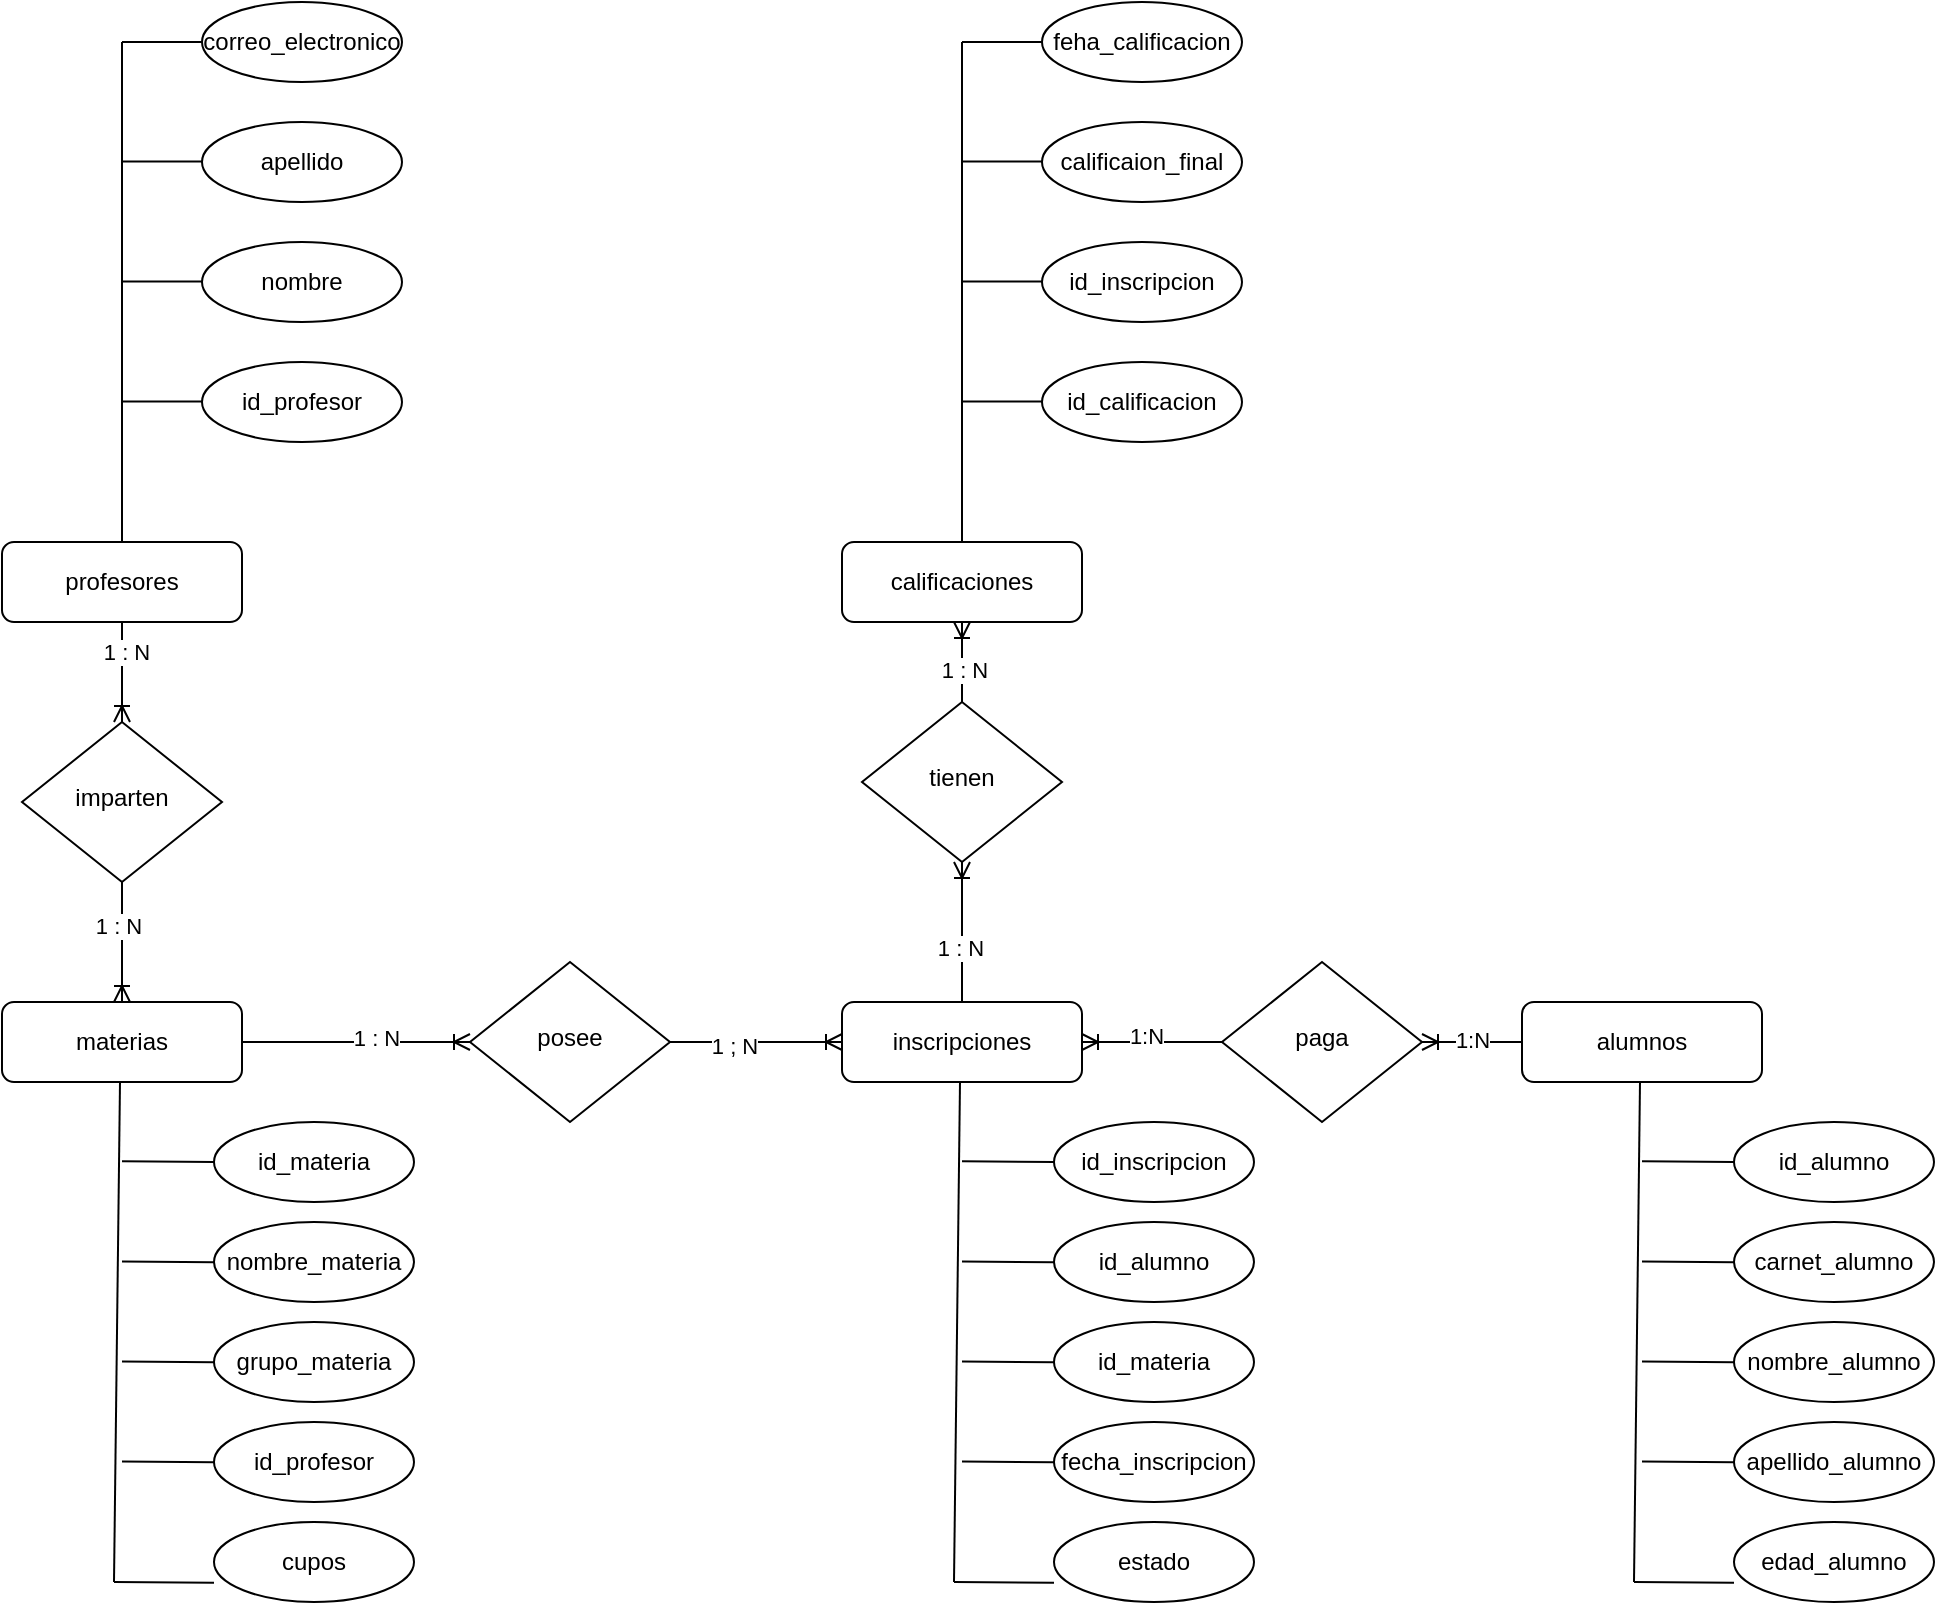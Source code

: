 <mxfile version="23.1.7" type="device">
  <diagram id="C5RBs43oDa-KdzZeNtuy" name="Page-1">
    <mxGraphModel dx="529" dy="1479" grid="1" gridSize="10" guides="1" tooltips="1" connect="1" arrows="1" fold="1" page="1" pageScale="1" pageWidth="827" pageHeight="1169" math="0" shadow="0">
      <root>
        <mxCell id="WIyWlLk6GJQsqaUBKTNV-0" />
        <mxCell id="WIyWlLk6GJQsqaUBKTNV-1" parent="WIyWlLk6GJQsqaUBKTNV-0" />
        <mxCell id="WIyWlLk6GJQsqaUBKTNV-3" value="&lt;font style=&quot;vertical-align: inherit;&quot;&gt;&lt;font style=&quot;vertical-align: inherit;&quot;&gt;&lt;font style=&quot;vertical-align: inherit;&quot;&gt;&lt;font style=&quot;vertical-align: inherit;&quot;&gt;calificaciones&lt;/font&gt;&lt;/font&gt;&lt;/font&gt;&lt;/font&gt;" style="rounded=1;whiteSpace=wrap;html=1;fontSize=12;glass=0;strokeWidth=1;shadow=0;" parent="WIyWlLk6GJQsqaUBKTNV-1" vertex="1">
          <mxGeometry x="500" y="-40" width="120" height="40" as="geometry" />
        </mxCell>
        <mxCell id="WIyWlLk6GJQsqaUBKTNV-7" value="&lt;font style=&quot;vertical-align: inherit;&quot;&gt;&lt;font style=&quot;vertical-align: inherit;&quot;&gt;inscripciones&lt;/font&gt;&lt;/font&gt;" style="rounded=1;whiteSpace=wrap;html=1;fontSize=12;glass=0;strokeWidth=1;shadow=0;" parent="WIyWlLk6GJQsqaUBKTNV-1" vertex="1">
          <mxGeometry x="500" y="190" width="120" height="40" as="geometry" />
        </mxCell>
        <mxCell id="n0wE-moi7yCpIpVkkYj8-0" value="&lt;font style=&quot;vertical-align: inherit;&quot;&gt;&lt;font style=&quot;vertical-align: inherit;&quot;&gt;id_calificacion&lt;/font&gt;&lt;/font&gt;" style="ellipse;whiteSpace=wrap;html=1;" vertex="1" parent="WIyWlLk6GJQsqaUBKTNV-1">
          <mxGeometry x="600" y="-130" width="100" height="40" as="geometry" />
        </mxCell>
        <mxCell id="n0wE-moi7yCpIpVkkYj8-1" value="&lt;font style=&quot;vertical-align: inherit;&quot;&gt;&lt;font style=&quot;vertical-align: inherit;&quot;&gt;id_inscripcion&lt;/font&gt;&lt;/font&gt;" style="ellipse;whiteSpace=wrap;html=1;" vertex="1" parent="WIyWlLk6GJQsqaUBKTNV-1">
          <mxGeometry x="606" y="250" width="100" height="40" as="geometry" />
        </mxCell>
        <mxCell id="n0wE-moi7yCpIpVkkYj8-2" value="&lt;font style=&quot;vertical-align: inherit;&quot;&gt;&lt;font style=&quot;vertical-align: inherit;&quot;&gt;calificaion_final&lt;/font&gt;&lt;/font&gt;" style="ellipse;whiteSpace=wrap;html=1;" vertex="1" parent="WIyWlLk6GJQsqaUBKTNV-1">
          <mxGeometry x="600" y="-250" width="100" height="40" as="geometry" />
        </mxCell>
        <mxCell id="n0wE-moi7yCpIpVkkYj8-4" value="&lt;font style=&quot;vertical-align: inherit;&quot;&gt;&lt;font style=&quot;vertical-align: inherit;&quot;&gt;feha_calificacion&lt;/font&gt;&lt;/font&gt;" style="ellipse;whiteSpace=wrap;html=1;" vertex="1" parent="WIyWlLk6GJQsqaUBKTNV-1">
          <mxGeometry x="600" y="-310" width="100" height="40" as="geometry" />
        </mxCell>
        <mxCell id="n0wE-moi7yCpIpVkkYj8-5" value="" style="endArrow=none;html=1;rounded=0;exitX=0.5;exitY=0;exitDx=0;exitDy=0;" edge="1" parent="WIyWlLk6GJQsqaUBKTNV-1" source="WIyWlLk6GJQsqaUBKTNV-3">
          <mxGeometry width="50" height="50" relative="1" as="geometry">
            <mxPoint x="580" y="-60" as="sourcePoint" />
            <mxPoint x="560" y="-290" as="targetPoint" />
          </mxGeometry>
        </mxCell>
        <mxCell id="n0wE-moi7yCpIpVkkYj8-6" value="" style="endArrow=none;html=1;rounded=0;entryX=0;entryY=0.5;entryDx=0;entryDy=0;" edge="1" parent="WIyWlLk6GJQsqaUBKTNV-1" target="n0wE-moi7yCpIpVkkYj8-4">
          <mxGeometry width="50" height="50" relative="1" as="geometry">
            <mxPoint x="560" y="-290" as="sourcePoint" />
            <mxPoint x="580" y="-290" as="targetPoint" />
          </mxGeometry>
        </mxCell>
        <mxCell id="n0wE-moi7yCpIpVkkYj8-7" value="" style="endArrow=none;html=1;rounded=0;entryX=0;entryY=0.5;entryDx=0;entryDy=0;" edge="1" parent="WIyWlLk6GJQsqaUBKTNV-1">
          <mxGeometry width="50" height="50" relative="1" as="geometry">
            <mxPoint x="560" y="-230.29" as="sourcePoint" />
            <mxPoint x="600" y="-230.29" as="targetPoint" />
          </mxGeometry>
        </mxCell>
        <mxCell id="n0wE-moi7yCpIpVkkYj8-8" value="" style="endArrow=none;html=1;rounded=0;entryX=0;entryY=0.5;entryDx=0;entryDy=0;" edge="1" parent="WIyWlLk6GJQsqaUBKTNV-1">
          <mxGeometry width="50" height="50" relative="1" as="geometry">
            <mxPoint x="560" y="-170.29" as="sourcePoint" />
            <mxPoint x="600" y="-170.29" as="targetPoint" />
          </mxGeometry>
        </mxCell>
        <mxCell id="n0wE-moi7yCpIpVkkYj8-9" value="" style="endArrow=none;html=1;rounded=0;entryX=0;entryY=0.5;entryDx=0;entryDy=0;" edge="1" parent="WIyWlLk6GJQsqaUBKTNV-1">
          <mxGeometry width="50" height="50" relative="1" as="geometry">
            <mxPoint x="560" y="-110.29" as="sourcePoint" />
            <mxPoint x="600" y="-110.29" as="targetPoint" />
          </mxGeometry>
        </mxCell>
        <mxCell id="n0wE-moi7yCpIpVkkYj8-10" value="" style="endArrow=none;html=1;rounded=0;" edge="1" parent="WIyWlLk6GJQsqaUBKTNV-1">
          <mxGeometry width="50" height="50" relative="1" as="geometry">
            <mxPoint x="556" y="480" as="sourcePoint" />
            <mxPoint x="559" y="230" as="targetPoint" />
          </mxGeometry>
        </mxCell>
        <mxCell id="n0wE-moi7yCpIpVkkYj8-11" value="&lt;font style=&quot;vertical-align: inherit;&quot;&gt;&lt;font style=&quot;vertical-align: inherit;&quot;&gt;id_inscripcion&lt;/font&gt;&lt;/font&gt;" style="ellipse;whiteSpace=wrap;html=1;" vertex="1" parent="WIyWlLk6GJQsqaUBKTNV-1">
          <mxGeometry x="600" y="-190" width="100" height="40" as="geometry" />
        </mxCell>
        <mxCell id="n0wE-moi7yCpIpVkkYj8-12" value="&lt;font style=&quot;vertical-align: inherit;&quot;&gt;&lt;font style=&quot;vertical-align: inherit;&quot;&gt;&lt;font style=&quot;vertical-align: inherit;&quot;&gt;&lt;font style=&quot;vertical-align: inherit;&quot;&gt;&lt;font style=&quot;vertical-align: inherit;&quot;&gt;&lt;font style=&quot;vertical-align: inherit;&quot;&gt;id_alumno&lt;/font&gt;&lt;/font&gt;&lt;/font&gt;&lt;/font&gt;&lt;/font&gt;&lt;/font&gt;" style="ellipse;whiteSpace=wrap;html=1;" vertex="1" parent="WIyWlLk6GJQsqaUBKTNV-1">
          <mxGeometry x="606" y="300" width="100" height="40" as="geometry" />
        </mxCell>
        <mxCell id="n0wE-moi7yCpIpVkkYj8-13" value="&lt;font style=&quot;vertical-align: inherit;&quot;&gt;&lt;font style=&quot;vertical-align: inherit;&quot;&gt;&lt;font style=&quot;vertical-align: inherit;&quot;&gt;&lt;font style=&quot;vertical-align: inherit;&quot;&gt;&lt;font style=&quot;vertical-align: inherit;&quot;&gt;&lt;font style=&quot;vertical-align: inherit;&quot;&gt;&lt;font style=&quot;vertical-align: inherit;&quot;&gt;&lt;font style=&quot;vertical-align: inherit;&quot;&gt;id_materia&lt;/font&gt;&lt;/font&gt;&lt;/font&gt;&lt;/font&gt;&lt;/font&gt;&lt;/font&gt;&lt;/font&gt;&lt;/font&gt;" style="ellipse;whiteSpace=wrap;html=1;" vertex="1" parent="WIyWlLk6GJQsqaUBKTNV-1">
          <mxGeometry x="606" y="350" width="100" height="40" as="geometry" />
        </mxCell>
        <mxCell id="n0wE-moi7yCpIpVkkYj8-14" value="&lt;font style=&quot;vertical-align: inherit;&quot;&gt;&lt;font style=&quot;vertical-align: inherit;&quot;&gt;fecha_inscripcion&lt;/font&gt;&lt;/font&gt;" style="ellipse;whiteSpace=wrap;html=1;" vertex="1" parent="WIyWlLk6GJQsqaUBKTNV-1">
          <mxGeometry x="606" y="400" width="100" height="40" as="geometry" />
        </mxCell>
        <mxCell id="n0wE-moi7yCpIpVkkYj8-15" value="&lt;font style=&quot;vertical-align: inherit;&quot;&gt;&lt;font style=&quot;vertical-align: inherit;&quot;&gt;estado&lt;/font&gt;&lt;/font&gt;" style="ellipse;whiteSpace=wrap;html=1;" vertex="1" parent="WIyWlLk6GJQsqaUBKTNV-1">
          <mxGeometry x="606" y="450" width="100" height="40" as="geometry" />
        </mxCell>
        <mxCell id="n0wE-moi7yCpIpVkkYj8-16" value="" style="endArrow=none;html=1;rounded=0;entryX=0;entryY=0.5;entryDx=0;entryDy=0;" edge="1" parent="WIyWlLk6GJQsqaUBKTNV-1" target="n0wE-moi7yCpIpVkkYj8-1">
          <mxGeometry width="50" height="50" relative="1" as="geometry">
            <mxPoint x="560" y="269.58" as="sourcePoint" />
            <mxPoint x="600" y="269.58" as="targetPoint" />
          </mxGeometry>
        </mxCell>
        <mxCell id="n0wE-moi7yCpIpVkkYj8-17" value="" style="endArrow=none;html=1;rounded=0;entryX=0;entryY=0.5;entryDx=0;entryDy=0;" edge="1" parent="WIyWlLk6GJQsqaUBKTNV-1">
          <mxGeometry width="50" height="50" relative="1" as="geometry">
            <mxPoint x="560" y="319.71" as="sourcePoint" />
            <mxPoint x="606" y="320.13" as="targetPoint" />
          </mxGeometry>
        </mxCell>
        <mxCell id="n0wE-moi7yCpIpVkkYj8-18" value="" style="endArrow=none;html=1;rounded=0;entryX=0;entryY=0.5;entryDx=0;entryDy=0;" edge="1" parent="WIyWlLk6GJQsqaUBKTNV-1">
          <mxGeometry width="50" height="50" relative="1" as="geometry">
            <mxPoint x="560" y="369.71" as="sourcePoint" />
            <mxPoint x="606" y="370.13" as="targetPoint" />
          </mxGeometry>
        </mxCell>
        <mxCell id="n0wE-moi7yCpIpVkkYj8-19" value="" style="endArrow=none;html=1;rounded=0;entryX=0;entryY=0.5;entryDx=0;entryDy=0;" edge="1" parent="WIyWlLk6GJQsqaUBKTNV-1">
          <mxGeometry width="50" height="50" relative="1" as="geometry">
            <mxPoint x="560" y="419.71" as="sourcePoint" />
            <mxPoint x="606" y="420.13" as="targetPoint" />
          </mxGeometry>
        </mxCell>
        <mxCell id="n0wE-moi7yCpIpVkkYj8-20" value="" style="endArrow=none;html=1;rounded=0;entryX=0;entryY=0.5;entryDx=0;entryDy=0;" edge="1" parent="WIyWlLk6GJQsqaUBKTNV-1">
          <mxGeometry width="50" height="50" relative="1" as="geometry">
            <mxPoint x="556" y="480" as="sourcePoint" />
            <mxPoint x="606" y="480.42" as="targetPoint" />
          </mxGeometry>
        </mxCell>
        <mxCell id="n0wE-moi7yCpIpVkkYj8-23" value="&lt;font style=&quot;vertical-align: inherit;&quot;&gt;&lt;font style=&quot;vertical-align: inherit;&quot;&gt;profesores&lt;/font&gt;&lt;/font&gt;" style="rounded=1;whiteSpace=wrap;html=1;fontSize=12;glass=0;strokeWidth=1;shadow=0;" vertex="1" parent="WIyWlLk6GJQsqaUBKTNV-1">
          <mxGeometry x="80" y="-40" width="120" height="40" as="geometry" />
        </mxCell>
        <mxCell id="n0wE-moi7yCpIpVkkYj8-25" value="&lt;font style=&quot;vertical-align: inherit;&quot;&gt;&lt;font style=&quot;vertical-align: inherit;&quot;&gt;id_profesor&lt;/font&gt;&lt;/font&gt;" style="ellipse;whiteSpace=wrap;html=1;" vertex="1" parent="WIyWlLk6GJQsqaUBKTNV-1">
          <mxGeometry x="180" y="-130" width="100" height="40" as="geometry" />
        </mxCell>
        <mxCell id="n0wE-moi7yCpIpVkkYj8-26" value="&lt;font style=&quot;vertical-align: inherit;&quot;&gt;&lt;font style=&quot;vertical-align: inherit;&quot;&gt;apellido&lt;/font&gt;&lt;/font&gt;" style="ellipse;whiteSpace=wrap;html=1;" vertex="1" parent="WIyWlLk6GJQsqaUBKTNV-1">
          <mxGeometry x="180" y="-250" width="100" height="40" as="geometry" />
        </mxCell>
        <mxCell id="n0wE-moi7yCpIpVkkYj8-27" value="&lt;font style=&quot;vertical-align: inherit;&quot;&gt;&lt;font style=&quot;vertical-align: inherit;&quot;&gt;correo_electronico&lt;/font&gt;&lt;/font&gt;" style="ellipse;whiteSpace=wrap;html=1;" vertex="1" parent="WIyWlLk6GJQsqaUBKTNV-1">
          <mxGeometry x="180" y="-310" width="100" height="40" as="geometry" />
        </mxCell>
        <mxCell id="n0wE-moi7yCpIpVkkYj8-28" value="" style="endArrow=none;html=1;rounded=0;exitX=0.5;exitY=0;exitDx=0;exitDy=0;" edge="1" parent="WIyWlLk6GJQsqaUBKTNV-1" source="n0wE-moi7yCpIpVkkYj8-23">
          <mxGeometry width="50" height="50" relative="1" as="geometry">
            <mxPoint x="160" y="-60" as="sourcePoint" />
            <mxPoint x="140" y="-290" as="targetPoint" />
          </mxGeometry>
        </mxCell>
        <mxCell id="n0wE-moi7yCpIpVkkYj8-29" value="" style="endArrow=none;html=1;rounded=0;entryX=0;entryY=0.5;entryDx=0;entryDy=0;" edge="1" parent="WIyWlLk6GJQsqaUBKTNV-1" target="n0wE-moi7yCpIpVkkYj8-27">
          <mxGeometry width="50" height="50" relative="1" as="geometry">
            <mxPoint x="140" y="-290" as="sourcePoint" />
            <mxPoint x="160" y="-290" as="targetPoint" />
          </mxGeometry>
        </mxCell>
        <mxCell id="n0wE-moi7yCpIpVkkYj8-30" value="" style="endArrow=none;html=1;rounded=0;entryX=0;entryY=0.5;entryDx=0;entryDy=0;" edge="1" parent="WIyWlLk6GJQsqaUBKTNV-1">
          <mxGeometry width="50" height="50" relative="1" as="geometry">
            <mxPoint x="140" y="-230.29" as="sourcePoint" />
            <mxPoint x="180" y="-230.29" as="targetPoint" />
          </mxGeometry>
        </mxCell>
        <mxCell id="n0wE-moi7yCpIpVkkYj8-31" value="" style="endArrow=none;html=1;rounded=0;entryX=0;entryY=0.5;entryDx=0;entryDy=0;" edge="1" parent="WIyWlLk6GJQsqaUBKTNV-1">
          <mxGeometry width="50" height="50" relative="1" as="geometry">
            <mxPoint x="140" y="-170.29" as="sourcePoint" />
            <mxPoint x="180" y="-170.29" as="targetPoint" />
          </mxGeometry>
        </mxCell>
        <mxCell id="n0wE-moi7yCpIpVkkYj8-32" value="" style="endArrow=none;html=1;rounded=0;entryX=0;entryY=0.5;entryDx=0;entryDy=0;" edge="1" parent="WIyWlLk6GJQsqaUBKTNV-1">
          <mxGeometry width="50" height="50" relative="1" as="geometry">
            <mxPoint x="140" y="-110.29" as="sourcePoint" />
            <mxPoint x="180" y="-110.29" as="targetPoint" />
          </mxGeometry>
        </mxCell>
        <mxCell id="n0wE-moi7yCpIpVkkYj8-33" value="&lt;font style=&quot;vertical-align: inherit;&quot;&gt;&lt;font style=&quot;vertical-align: inherit;&quot;&gt;nombre&lt;/font&gt;&lt;/font&gt;" style="ellipse;whiteSpace=wrap;html=1;" vertex="1" parent="WIyWlLk6GJQsqaUBKTNV-1">
          <mxGeometry x="180" y="-190" width="100" height="40" as="geometry" />
        </mxCell>
        <mxCell id="n0wE-moi7yCpIpVkkYj8-35" value="&lt;font style=&quot;vertical-align: inherit;&quot;&gt;&lt;font style=&quot;vertical-align: inherit;&quot;&gt;materias&lt;/font&gt;&lt;/font&gt;" style="rounded=1;whiteSpace=wrap;html=1;fontSize=12;glass=0;strokeWidth=1;shadow=0;" vertex="1" parent="WIyWlLk6GJQsqaUBKTNV-1">
          <mxGeometry x="80" y="190" width="120" height="40" as="geometry" />
        </mxCell>
        <mxCell id="n0wE-moi7yCpIpVkkYj8-36" value="&lt;font style=&quot;vertical-align: inherit;&quot;&gt;&lt;font style=&quot;vertical-align: inherit;&quot;&gt;id_materia&lt;/font&gt;&lt;/font&gt;" style="ellipse;whiteSpace=wrap;html=1;" vertex="1" parent="WIyWlLk6GJQsqaUBKTNV-1">
          <mxGeometry x="186" y="250" width="100" height="40" as="geometry" />
        </mxCell>
        <mxCell id="n0wE-moi7yCpIpVkkYj8-37" value="" style="endArrow=none;html=1;rounded=0;" edge="1" parent="WIyWlLk6GJQsqaUBKTNV-1">
          <mxGeometry width="50" height="50" relative="1" as="geometry">
            <mxPoint x="136" y="480" as="sourcePoint" />
            <mxPoint x="139" y="230" as="targetPoint" />
          </mxGeometry>
        </mxCell>
        <mxCell id="n0wE-moi7yCpIpVkkYj8-38" value="&lt;font style=&quot;vertical-align: inherit;&quot;&gt;&lt;font style=&quot;vertical-align: inherit;&quot;&gt;nombre_materia&lt;/font&gt;&lt;/font&gt;" style="ellipse;whiteSpace=wrap;html=1;" vertex="1" parent="WIyWlLk6GJQsqaUBKTNV-1">
          <mxGeometry x="186" y="300" width="100" height="40" as="geometry" />
        </mxCell>
        <mxCell id="n0wE-moi7yCpIpVkkYj8-39" value="&lt;font style=&quot;vertical-align: inherit;&quot;&gt;&lt;font style=&quot;vertical-align: inherit;&quot;&gt;grupo_materia&lt;/font&gt;&lt;/font&gt;" style="ellipse;whiteSpace=wrap;html=1;" vertex="1" parent="WIyWlLk6GJQsqaUBKTNV-1">
          <mxGeometry x="186" y="350" width="100" height="40" as="geometry" />
        </mxCell>
        <mxCell id="n0wE-moi7yCpIpVkkYj8-40" value="&lt;font style=&quot;vertical-align: inherit;&quot;&gt;&lt;font style=&quot;vertical-align: inherit;&quot;&gt;id_profesor&lt;/font&gt;&lt;/font&gt;" style="ellipse;whiteSpace=wrap;html=1;" vertex="1" parent="WIyWlLk6GJQsqaUBKTNV-1">
          <mxGeometry x="186" y="400" width="100" height="40" as="geometry" />
        </mxCell>
        <mxCell id="n0wE-moi7yCpIpVkkYj8-41" value="&lt;font style=&quot;vertical-align: inherit;&quot;&gt;&lt;font style=&quot;vertical-align: inherit;&quot;&gt;cupos&lt;/font&gt;&lt;/font&gt;" style="ellipse;whiteSpace=wrap;html=1;" vertex="1" parent="WIyWlLk6GJQsqaUBKTNV-1">
          <mxGeometry x="186" y="450" width="100" height="40" as="geometry" />
        </mxCell>
        <mxCell id="n0wE-moi7yCpIpVkkYj8-42" value="" style="endArrow=none;html=1;rounded=0;entryX=0;entryY=0.5;entryDx=0;entryDy=0;" edge="1" parent="WIyWlLk6GJQsqaUBKTNV-1" target="n0wE-moi7yCpIpVkkYj8-36">
          <mxGeometry width="50" height="50" relative="1" as="geometry">
            <mxPoint x="140" y="269.58" as="sourcePoint" />
            <mxPoint x="180" y="269.58" as="targetPoint" />
          </mxGeometry>
        </mxCell>
        <mxCell id="n0wE-moi7yCpIpVkkYj8-43" value="" style="endArrow=none;html=1;rounded=0;entryX=0;entryY=0.5;entryDx=0;entryDy=0;" edge="1" parent="WIyWlLk6GJQsqaUBKTNV-1">
          <mxGeometry width="50" height="50" relative="1" as="geometry">
            <mxPoint x="140" y="319.71" as="sourcePoint" />
            <mxPoint x="186" y="320.13" as="targetPoint" />
          </mxGeometry>
        </mxCell>
        <mxCell id="n0wE-moi7yCpIpVkkYj8-44" value="" style="endArrow=none;html=1;rounded=0;entryX=0;entryY=0.5;entryDx=0;entryDy=0;" edge="1" parent="WIyWlLk6GJQsqaUBKTNV-1">
          <mxGeometry width="50" height="50" relative="1" as="geometry">
            <mxPoint x="140" y="369.71" as="sourcePoint" />
            <mxPoint x="186" y="370.13" as="targetPoint" />
          </mxGeometry>
        </mxCell>
        <mxCell id="n0wE-moi7yCpIpVkkYj8-45" value="" style="endArrow=none;html=1;rounded=0;entryX=0;entryY=0.5;entryDx=0;entryDy=0;" edge="1" parent="WIyWlLk6GJQsqaUBKTNV-1">
          <mxGeometry width="50" height="50" relative="1" as="geometry">
            <mxPoint x="140" y="419.71" as="sourcePoint" />
            <mxPoint x="186" y="420.13" as="targetPoint" />
          </mxGeometry>
        </mxCell>
        <mxCell id="n0wE-moi7yCpIpVkkYj8-46" value="" style="endArrow=none;html=1;rounded=0;entryX=0;entryY=0.5;entryDx=0;entryDy=0;" edge="1" parent="WIyWlLk6GJQsqaUBKTNV-1">
          <mxGeometry width="50" height="50" relative="1" as="geometry">
            <mxPoint x="136" y="480" as="sourcePoint" />
            <mxPoint x="186" y="480.42" as="targetPoint" />
          </mxGeometry>
        </mxCell>
        <mxCell id="n0wE-moi7yCpIpVkkYj8-50" value="&lt;font style=&quot;vertical-align: inherit;&quot;&gt;&lt;font style=&quot;vertical-align: inherit;&quot;&gt;alumnos&lt;/font&gt;&lt;/font&gt;" style="rounded=1;whiteSpace=wrap;html=1;fontSize=12;glass=0;strokeWidth=1;shadow=0;" vertex="1" parent="WIyWlLk6GJQsqaUBKTNV-1">
          <mxGeometry x="840" y="190" width="120" height="40" as="geometry" />
        </mxCell>
        <mxCell id="n0wE-moi7yCpIpVkkYj8-51" value="&lt;font style=&quot;vertical-align: inherit;&quot;&gt;&lt;font style=&quot;vertical-align: inherit;&quot;&gt;id_alumno&lt;/font&gt;&lt;/font&gt;" style="ellipse;whiteSpace=wrap;html=1;" vertex="1" parent="WIyWlLk6GJQsqaUBKTNV-1">
          <mxGeometry x="946" y="250" width="100" height="40" as="geometry" />
        </mxCell>
        <mxCell id="n0wE-moi7yCpIpVkkYj8-52" value="" style="endArrow=none;html=1;rounded=0;" edge="1" parent="WIyWlLk6GJQsqaUBKTNV-1">
          <mxGeometry width="50" height="50" relative="1" as="geometry">
            <mxPoint x="896" y="480" as="sourcePoint" />
            <mxPoint x="899" y="230" as="targetPoint" />
          </mxGeometry>
        </mxCell>
        <mxCell id="n0wE-moi7yCpIpVkkYj8-53" value="&lt;font style=&quot;vertical-align: inherit;&quot;&gt;&lt;font style=&quot;vertical-align: inherit;&quot;&gt;carnet_alumno&lt;/font&gt;&lt;/font&gt;" style="ellipse;whiteSpace=wrap;html=1;" vertex="1" parent="WIyWlLk6GJQsqaUBKTNV-1">
          <mxGeometry x="946" y="300" width="100" height="40" as="geometry" />
        </mxCell>
        <mxCell id="n0wE-moi7yCpIpVkkYj8-54" value="&lt;font style=&quot;vertical-align: inherit;&quot;&gt;&lt;font style=&quot;vertical-align: inherit;&quot;&gt;nombre_alumno&lt;/font&gt;&lt;/font&gt;" style="ellipse;whiteSpace=wrap;html=1;" vertex="1" parent="WIyWlLk6GJQsqaUBKTNV-1">
          <mxGeometry x="946" y="350" width="100" height="40" as="geometry" />
        </mxCell>
        <mxCell id="n0wE-moi7yCpIpVkkYj8-55" value="&lt;font style=&quot;vertical-align: inherit;&quot;&gt;&lt;font style=&quot;vertical-align: inherit;&quot;&gt;apellido_alumno&lt;/font&gt;&lt;/font&gt;" style="ellipse;whiteSpace=wrap;html=1;" vertex="1" parent="WIyWlLk6GJQsqaUBKTNV-1">
          <mxGeometry x="946" y="400" width="100" height="40" as="geometry" />
        </mxCell>
        <mxCell id="n0wE-moi7yCpIpVkkYj8-56" value="&lt;font style=&quot;vertical-align: inherit;&quot;&gt;&lt;font style=&quot;vertical-align: inherit;&quot;&gt;edad_alumno&lt;/font&gt;&lt;/font&gt;" style="ellipse;whiteSpace=wrap;html=1;" vertex="1" parent="WIyWlLk6GJQsqaUBKTNV-1">
          <mxGeometry x="946" y="450" width="100" height="40" as="geometry" />
        </mxCell>
        <mxCell id="n0wE-moi7yCpIpVkkYj8-57" value="" style="endArrow=none;html=1;rounded=0;entryX=0;entryY=0.5;entryDx=0;entryDy=0;" edge="1" parent="WIyWlLk6GJQsqaUBKTNV-1" target="n0wE-moi7yCpIpVkkYj8-51">
          <mxGeometry width="50" height="50" relative="1" as="geometry">
            <mxPoint x="900" y="269.58" as="sourcePoint" />
            <mxPoint x="940" y="269.58" as="targetPoint" />
          </mxGeometry>
        </mxCell>
        <mxCell id="n0wE-moi7yCpIpVkkYj8-58" value="" style="endArrow=none;html=1;rounded=0;entryX=0;entryY=0.5;entryDx=0;entryDy=0;" edge="1" parent="WIyWlLk6GJQsqaUBKTNV-1">
          <mxGeometry width="50" height="50" relative="1" as="geometry">
            <mxPoint x="900" y="319.71" as="sourcePoint" />
            <mxPoint x="946" y="320.13" as="targetPoint" />
          </mxGeometry>
        </mxCell>
        <mxCell id="n0wE-moi7yCpIpVkkYj8-59" value="" style="endArrow=none;html=1;rounded=0;entryX=0;entryY=0.5;entryDx=0;entryDy=0;" edge="1" parent="WIyWlLk6GJQsqaUBKTNV-1">
          <mxGeometry width="50" height="50" relative="1" as="geometry">
            <mxPoint x="900" y="369.71" as="sourcePoint" />
            <mxPoint x="946" y="370.13" as="targetPoint" />
          </mxGeometry>
        </mxCell>
        <mxCell id="n0wE-moi7yCpIpVkkYj8-60" value="" style="endArrow=none;html=1;rounded=0;entryX=0;entryY=0.5;entryDx=0;entryDy=0;" edge="1" parent="WIyWlLk6GJQsqaUBKTNV-1">
          <mxGeometry width="50" height="50" relative="1" as="geometry">
            <mxPoint x="900" y="419.71" as="sourcePoint" />
            <mxPoint x="946" y="420.13" as="targetPoint" />
          </mxGeometry>
        </mxCell>
        <mxCell id="n0wE-moi7yCpIpVkkYj8-61" value="" style="endArrow=none;html=1;rounded=0;entryX=0;entryY=0.5;entryDx=0;entryDy=0;" edge="1" parent="WIyWlLk6GJQsqaUBKTNV-1">
          <mxGeometry width="50" height="50" relative="1" as="geometry">
            <mxPoint x="896" y="480" as="sourcePoint" />
            <mxPoint x="946" y="480.42" as="targetPoint" />
          </mxGeometry>
        </mxCell>
        <mxCell id="n0wE-moi7yCpIpVkkYj8-84" value="" style="fontSize=12;html=1;endArrow=ERoneToMany;rounded=0;entryX=0.5;entryY=1;entryDx=0;entryDy=0;exitX=0.5;exitY=0;exitDx=0;exitDy=0;" edge="1" parent="WIyWlLk6GJQsqaUBKTNV-1" source="WIyWlLk6GJQsqaUBKTNV-6" target="WIyWlLk6GJQsqaUBKTNV-3">
          <mxGeometry width="100" height="100" relative="1" as="geometry">
            <mxPoint x="390" y="120" as="sourcePoint" />
            <mxPoint x="490" y="20" as="targetPoint" />
          </mxGeometry>
        </mxCell>
        <mxCell id="n0wE-moi7yCpIpVkkYj8-87" value="1 : N" style="edgeLabel;html=1;align=center;verticalAlign=middle;resizable=0;points=[];" vertex="1" connectable="0" parent="n0wE-moi7yCpIpVkkYj8-84">
          <mxGeometry x="-0.194" y="-1" relative="1" as="geometry">
            <mxPoint as="offset" />
          </mxGeometry>
        </mxCell>
        <mxCell id="n0wE-moi7yCpIpVkkYj8-85" value="" style="fontSize=12;html=1;endArrow=ERoneToMany;rounded=0;entryX=0.5;entryY=1;entryDx=0;entryDy=0;exitX=0.5;exitY=0;exitDx=0;exitDy=0;" edge="1" parent="WIyWlLk6GJQsqaUBKTNV-1" source="WIyWlLk6GJQsqaUBKTNV-7" target="WIyWlLk6GJQsqaUBKTNV-6">
          <mxGeometry width="100" height="100" relative="1" as="geometry">
            <mxPoint x="560" y="190" as="sourcePoint" />
            <mxPoint x="560" as="targetPoint" />
          </mxGeometry>
        </mxCell>
        <mxCell id="n0wE-moi7yCpIpVkkYj8-88" value="1 : N" style="edgeLabel;html=1;align=center;verticalAlign=middle;resizable=0;points=[];" vertex="1" connectable="0" parent="n0wE-moi7yCpIpVkkYj8-85">
          <mxGeometry x="-0.23" y="1" relative="1" as="geometry">
            <mxPoint as="offset" />
          </mxGeometry>
        </mxCell>
        <mxCell id="WIyWlLk6GJQsqaUBKTNV-6" value="&lt;font style=&quot;vertical-align: inherit;&quot;&gt;&lt;font style=&quot;vertical-align: inherit;&quot;&gt;tienen&lt;/font&gt;&lt;/font&gt;" style="rhombus;whiteSpace=wrap;html=1;shadow=0;fontFamily=Helvetica;fontSize=12;align=center;strokeWidth=1;spacing=6;spacingTop=-4;" parent="WIyWlLk6GJQsqaUBKTNV-1" vertex="1">
          <mxGeometry x="510" y="40" width="100" height="80" as="geometry" />
        </mxCell>
        <mxCell id="n0wE-moi7yCpIpVkkYj8-89" value="" style="fontSize=12;html=1;endArrow=ERoneToMany;rounded=0;entryX=1;entryY=0.5;entryDx=0;entryDy=0;exitX=0;exitY=0.5;exitDx=0;exitDy=0;" edge="1" parent="WIyWlLk6GJQsqaUBKTNV-1" source="n0wE-moi7yCpIpVkkYj8-66" target="WIyWlLk6GJQsqaUBKTNV-7">
          <mxGeometry width="100" height="100" relative="1" as="geometry">
            <mxPoint x="850" y="160" as="sourcePoint" />
            <mxPoint x="950" y="60" as="targetPoint" />
          </mxGeometry>
        </mxCell>
        <mxCell id="n0wE-moi7yCpIpVkkYj8-92" value="1:N" style="edgeLabel;html=1;align=center;verticalAlign=middle;resizable=0;points=[];" vertex="1" connectable="0" parent="n0wE-moi7yCpIpVkkYj8-89">
          <mxGeometry x="0.089" y="-3" relative="1" as="geometry">
            <mxPoint as="offset" />
          </mxGeometry>
        </mxCell>
        <mxCell id="n0wE-moi7yCpIpVkkYj8-90" value="" style="fontSize=12;html=1;endArrow=ERoneToMany;rounded=0;entryX=1;entryY=0.5;entryDx=0;entryDy=0;exitX=0;exitY=0.5;exitDx=0;exitDy=0;" edge="1" parent="WIyWlLk6GJQsqaUBKTNV-1" source="n0wE-moi7yCpIpVkkYj8-50" target="n0wE-moi7yCpIpVkkYj8-66">
          <mxGeometry width="100" height="100" relative="1" as="geometry">
            <mxPoint x="840" y="210" as="sourcePoint" />
            <mxPoint x="620" y="210" as="targetPoint" />
          </mxGeometry>
        </mxCell>
        <mxCell id="n0wE-moi7yCpIpVkkYj8-91" value="1:N" style="edgeLabel;html=1;align=center;verticalAlign=middle;resizable=0;points=[];" vertex="1" connectable="0" parent="n0wE-moi7yCpIpVkkYj8-90">
          <mxGeometry x="0.014" y="-1" relative="1" as="geometry">
            <mxPoint as="offset" />
          </mxGeometry>
        </mxCell>
        <mxCell id="n0wE-moi7yCpIpVkkYj8-66" value="&lt;font style=&quot;vertical-align: inherit;&quot;&gt;&lt;font style=&quot;vertical-align: inherit;&quot;&gt;&lt;font style=&quot;vertical-align: inherit;&quot;&gt;&lt;font style=&quot;vertical-align: inherit;&quot;&gt;&lt;font style=&quot;vertical-align: inherit;&quot;&gt;&lt;font style=&quot;vertical-align: inherit;&quot;&gt;&lt;font style=&quot;vertical-align: inherit;&quot;&gt;&lt;font style=&quot;vertical-align: inherit;&quot;&gt;paga&lt;/font&gt;&lt;/font&gt;&lt;/font&gt;&lt;/font&gt;&lt;/font&gt;&lt;/font&gt;&lt;/font&gt;&lt;/font&gt;" style="rhombus;whiteSpace=wrap;html=1;shadow=0;fontFamily=Helvetica;fontSize=12;align=center;strokeWidth=1;spacing=6;spacingTop=-4;" vertex="1" parent="WIyWlLk6GJQsqaUBKTNV-1">
          <mxGeometry x="690" y="170" width="100" height="80" as="geometry" />
        </mxCell>
        <mxCell id="n0wE-moi7yCpIpVkkYj8-93" value="" style="fontSize=12;html=1;endArrow=ERoneToMany;rounded=0;exitX=0.5;exitY=1;exitDx=0;exitDy=0;entryX=0.5;entryY=0;entryDx=0;entryDy=0;" edge="1" parent="WIyWlLk6GJQsqaUBKTNV-1" source="n0wE-moi7yCpIpVkkYj8-24" target="n0wE-moi7yCpIpVkkYj8-35">
          <mxGeometry width="100" height="100" relative="1" as="geometry">
            <mxPoint x="200" y="100" as="sourcePoint" />
            <mxPoint x="300" as="targetPoint" />
          </mxGeometry>
        </mxCell>
        <mxCell id="n0wE-moi7yCpIpVkkYj8-96" value="1 : N" style="edgeLabel;html=1;align=center;verticalAlign=middle;resizable=0;points=[];" vertex="1" connectable="0" parent="n0wE-moi7yCpIpVkkYj8-93">
          <mxGeometry x="-0.27" y="-2" relative="1" as="geometry">
            <mxPoint as="offset" />
          </mxGeometry>
        </mxCell>
        <mxCell id="n0wE-moi7yCpIpVkkYj8-94" value="" style="fontSize=12;html=1;endArrow=ERoneToMany;rounded=0;exitX=0.5;exitY=1;exitDx=0;exitDy=0;entryX=0.5;entryY=0;entryDx=0;entryDy=0;" edge="1" parent="WIyWlLk6GJQsqaUBKTNV-1" source="n0wE-moi7yCpIpVkkYj8-23" target="n0wE-moi7yCpIpVkkYj8-24">
          <mxGeometry width="100" height="100" relative="1" as="geometry">
            <mxPoint x="140" as="sourcePoint" />
            <mxPoint x="140" y="190" as="targetPoint" />
          </mxGeometry>
        </mxCell>
        <mxCell id="n0wE-moi7yCpIpVkkYj8-95" value="1 : N" style="edgeLabel;html=1;align=center;verticalAlign=middle;resizable=0;points=[];" vertex="1" connectable="0" parent="n0wE-moi7yCpIpVkkYj8-94">
          <mxGeometry x="-0.391" y="2" relative="1" as="geometry">
            <mxPoint as="offset" />
          </mxGeometry>
        </mxCell>
        <mxCell id="n0wE-moi7yCpIpVkkYj8-24" value="&lt;font style=&quot;vertical-align: inherit;&quot;&gt;&lt;font style=&quot;vertical-align: inherit;&quot;&gt;imparten&lt;/font&gt;&lt;/font&gt;" style="rhombus;whiteSpace=wrap;html=1;shadow=0;fontFamily=Helvetica;fontSize=12;align=center;strokeWidth=1;spacing=6;spacingTop=-4;" vertex="1" parent="WIyWlLk6GJQsqaUBKTNV-1">
          <mxGeometry x="90" y="50" width="100" height="80" as="geometry" />
        </mxCell>
        <mxCell id="n0wE-moi7yCpIpVkkYj8-97" value="" style="fontSize=12;html=1;endArrow=ERoneToMany;rounded=0;entryX=0;entryY=0.5;entryDx=0;entryDy=0;exitX=1;exitY=0.5;exitDx=0;exitDy=0;" edge="1" parent="WIyWlLk6GJQsqaUBKTNV-1" source="n0wE-moi7yCpIpVkkYj8-47" target="WIyWlLk6GJQsqaUBKTNV-7">
          <mxGeometry width="100" height="100" relative="1" as="geometry">
            <mxPoint x="370" y="290" as="sourcePoint" />
            <mxPoint x="470" y="190" as="targetPoint" />
          </mxGeometry>
        </mxCell>
        <mxCell id="n0wE-moi7yCpIpVkkYj8-100" value="1 ; N" style="edgeLabel;html=1;align=center;verticalAlign=middle;resizable=0;points=[];" vertex="1" connectable="0" parent="n0wE-moi7yCpIpVkkYj8-97">
          <mxGeometry x="-0.272" y="-2" relative="1" as="geometry">
            <mxPoint as="offset" />
          </mxGeometry>
        </mxCell>
        <mxCell id="n0wE-moi7yCpIpVkkYj8-98" value="" style="fontSize=12;html=1;endArrow=ERoneToMany;rounded=0;entryX=0;entryY=0.5;entryDx=0;entryDy=0;exitX=1;exitY=0.5;exitDx=0;exitDy=0;" edge="1" parent="WIyWlLk6GJQsqaUBKTNV-1" source="n0wE-moi7yCpIpVkkYj8-35" target="n0wE-moi7yCpIpVkkYj8-47">
          <mxGeometry width="100" height="100" relative="1" as="geometry">
            <mxPoint x="200" y="210" as="sourcePoint" />
            <mxPoint x="500" y="210" as="targetPoint" />
          </mxGeometry>
        </mxCell>
        <mxCell id="n0wE-moi7yCpIpVkkYj8-99" value="1 : N" style="edgeLabel;html=1;align=center;verticalAlign=middle;resizable=0;points=[];" vertex="1" connectable="0" parent="n0wE-moi7yCpIpVkkYj8-98">
          <mxGeometry x="0.175" y="2" relative="1" as="geometry">
            <mxPoint as="offset" />
          </mxGeometry>
        </mxCell>
        <mxCell id="n0wE-moi7yCpIpVkkYj8-47" value="&lt;font style=&quot;vertical-align: inherit;&quot;&gt;&lt;font style=&quot;vertical-align: inherit;&quot;&gt;posee&lt;/font&gt;&lt;/font&gt;" style="rhombus;whiteSpace=wrap;html=1;shadow=0;fontFamily=Helvetica;fontSize=12;align=center;strokeWidth=1;spacing=6;spacingTop=-4;" vertex="1" parent="WIyWlLk6GJQsqaUBKTNV-1">
          <mxGeometry x="314" y="170" width="100" height="80" as="geometry" />
        </mxCell>
      </root>
    </mxGraphModel>
  </diagram>
</mxfile>
